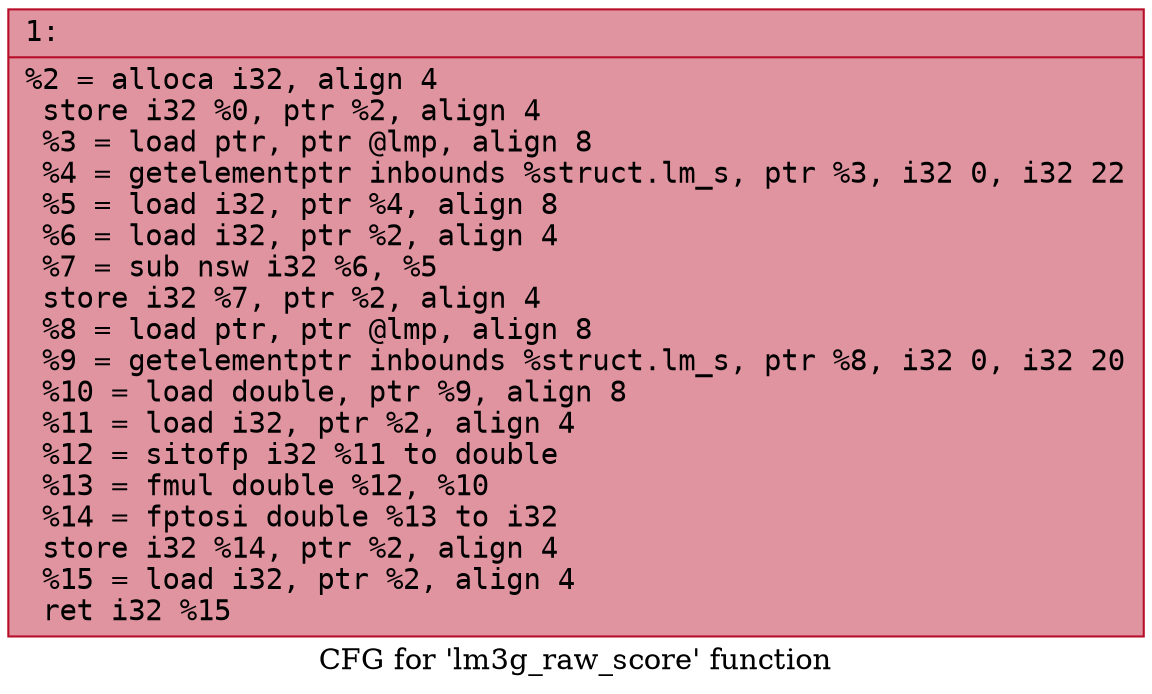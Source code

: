 digraph "CFG for 'lm3g_raw_score' function" {
	label="CFG for 'lm3g_raw_score' function";

	Node0x600002539fe0 [shape=record,color="#b70d28ff", style=filled, fillcolor="#b70d2870" fontname="Courier",label="{1:\l|  %2 = alloca i32, align 4\l  store i32 %0, ptr %2, align 4\l  %3 = load ptr, ptr @lmp, align 8\l  %4 = getelementptr inbounds %struct.lm_s, ptr %3, i32 0, i32 22\l  %5 = load i32, ptr %4, align 8\l  %6 = load i32, ptr %2, align 4\l  %7 = sub nsw i32 %6, %5\l  store i32 %7, ptr %2, align 4\l  %8 = load ptr, ptr @lmp, align 8\l  %9 = getelementptr inbounds %struct.lm_s, ptr %8, i32 0, i32 20\l  %10 = load double, ptr %9, align 8\l  %11 = load i32, ptr %2, align 4\l  %12 = sitofp i32 %11 to double\l  %13 = fmul double %12, %10\l  %14 = fptosi double %13 to i32\l  store i32 %14, ptr %2, align 4\l  %15 = load i32, ptr %2, align 4\l  ret i32 %15\l}"];
}
